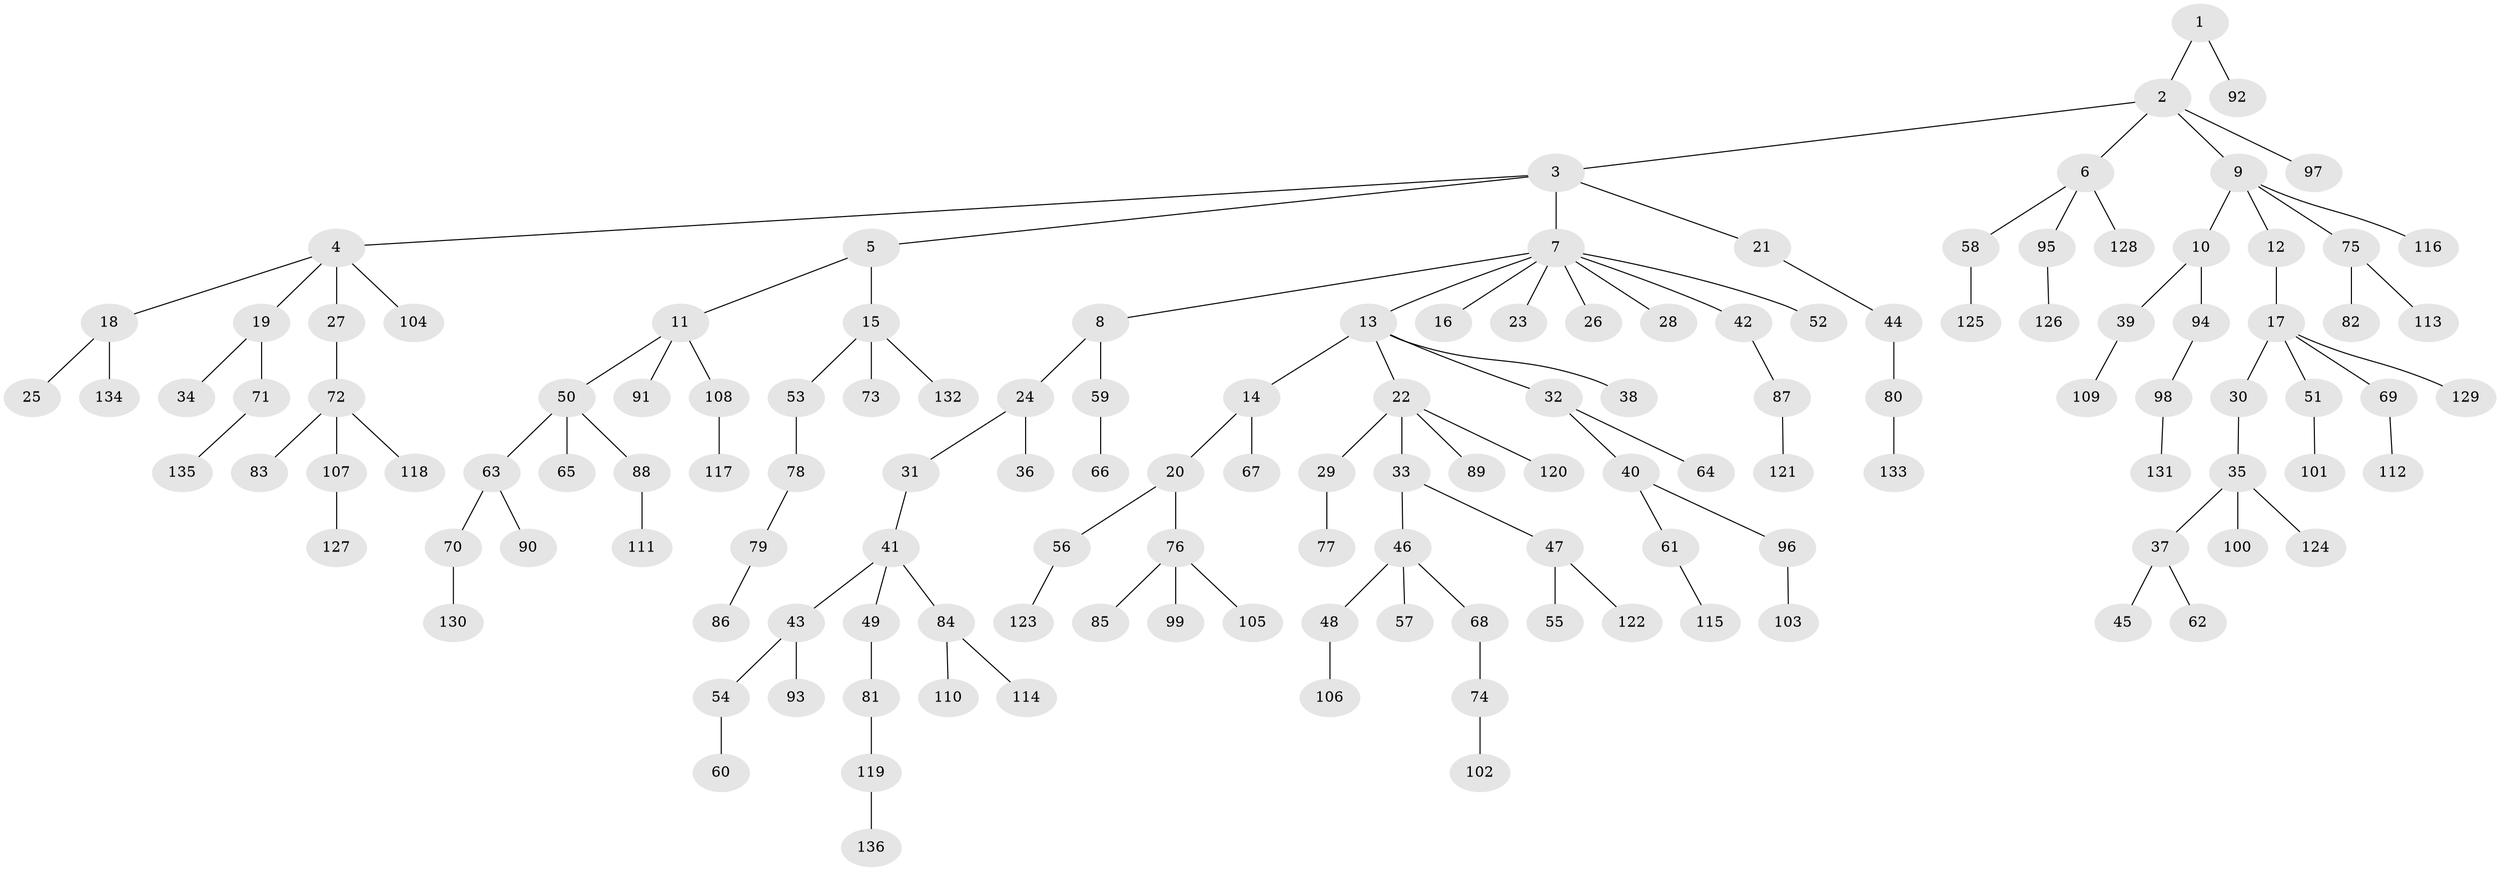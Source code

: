 // coarse degree distribution, {6: 0.04878048780487805, 3: 0.14634146341463414, 4: 0.04878048780487805, 2: 0.2682926829268293, 1: 0.4878048780487805}
// Generated by graph-tools (version 1.1) at 2025/37/03/04/25 23:37:17]
// undirected, 136 vertices, 135 edges
graph export_dot {
  node [color=gray90,style=filled];
  1;
  2;
  3;
  4;
  5;
  6;
  7;
  8;
  9;
  10;
  11;
  12;
  13;
  14;
  15;
  16;
  17;
  18;
  19;
  20;
  21;
  22;
  23;
  24;
  25;
  26;
  27;
  28;
  29;
  30;
  31;
  32;
  33;
  34;
  35;
  36;
  37;
  38;
  39;
  40;
  41;
  42;
  43;
  44;
  45;
  46;
  47;
  48;
  49;
  50;
  51;
  52;
  53;
  54;
  55;
  56;
  57;
  58;
  59;
  60;
  61;
  62;
  63;
  64;
  65;
  66;
  67;
  68;
  69;
  70;
  71;
  72;
  73;
  74;
  75;
  76;
  77;
  78;
  79;
  80;
  81;
  82;
  83;
  84;
  85;
  86;
  87;
  88;
  89;
  90;
  91;
  92;
  93;
  94;
  95;
  96;
  97;
  98;
  99;
  100;
  101;
  102;
  103;
  104;
  105;
  106;
  107;
  108;
  109;
  110;
  111;
  112;
  113;
  114;
  115;
  116;
  117;
  118;
  119;
  120;
  121;
  122;
  123;
  124;
  125;
  126;
  127;
  128;
  129;
  130;
  131;
  132;
  133;
  134;
  135;
  136;
  1 -- 2;
  1 -- 92;
  2 -- 3;
  2 -- 6;
  2 -- 9;
  2 -- 97;
  3 -- 4;
  3 -- 5;
  3 -- 7;
  3 -- 21;
  4 -- 18;
  4 -- 19;
  4 -- 27;
  4 -- 104;
  5 -- 11;
  5 -- 15;
  6 -- 58;
  6 -- 95;
  6 -- 128;
  7 -- 8;
  7 -- 13;
  7 -- 16;
  7 -- 23;
  7 -- 26;
  7 -- 28;
  7 -- 42;
  7 -- 52;
  8 -- 24;
  8 -- 59;
  9 -- 10;
  9 -- 12;
  9 -- 75;
  9 -- 116;
  10 -- 39;
  10 -- 94;
  11 -- 50;
  11 -- 91;
  11 -- 108;
  12 -- 17;
  13 -- 14;
  13 -- 22;
  13 -- 32;
  13 -- 38;
  14 -- 20;
  14 -- 67;
  15 -- 53;
  15 -- 73;
  15 -- 132;
  17 -- 30;
  17 -- 51;
  17 -- 69;
  17 -- 129;
  18 -- 25;
  18 -- 134;
  19 -- 34;
  19 -- 71;
  20 -- 56;
  20 -- 76;
  21 -- 44;
  22 -- 29;
  22 -- 33;
  22 -- 89;
  22 -- 120;
  24 -- 31;
  24 -- 36;
  27 -- 72;
  29 -- 77;
  30 -- 35;
  31 -- 41;
  32 -- 40;
  32 -- 64;
  33 -- 46;
  33 -- 47;
  35 -- 37;
  35 -- 100;
  35 -- 124;
  37 -- 45;
  37 -- 62;
  39 -- 109;
  40 -- 61;
  40 -- 96;
  41 -- 43;
  41 -- 49;
  41 -- 84;
  42 -- 87;
  43 -- 54;
  43 -- 93;
  44 -- 80;
  46 -- 48;
  46 -- 57;
  46 -- 68;
  47 -- 55;
  47 -- 122;
  48 -- 106;
  49 -- 81;
  50 -- 63;
  50 -- 65;
  50 -- 88;
  51 -- 101;
  53 -- 78;
  54 -- 60;
  56 -- 123;
  58 -- 125;
  59 -- 66;
  61 -- 115;
  63 -- 70;
  63 -- 90;
  68 -- 74;
  69 -- 112;
  70 -- 130;
  71 -- 135;
  72 -- 83;
  72 -- 107;
  72 -- 118;
  74 -- 102;
  75 -- 82;
  75 -- 113;
  76 -- 85;
  76 -- 99;
  76 -- 105;
  78 -- 79;
  79 -- 86;
  80 -- 133;
  81 -- 119;
  84 -- 110;
  84 -- 114;
  87 -- 121;
  88 -- 111;
  94 -- 98;
  95 -- 126;
  96 -- 103;
  98 -- 131;
  107 -- 127;
  108 -- 117;
  119 -- 136;
}

